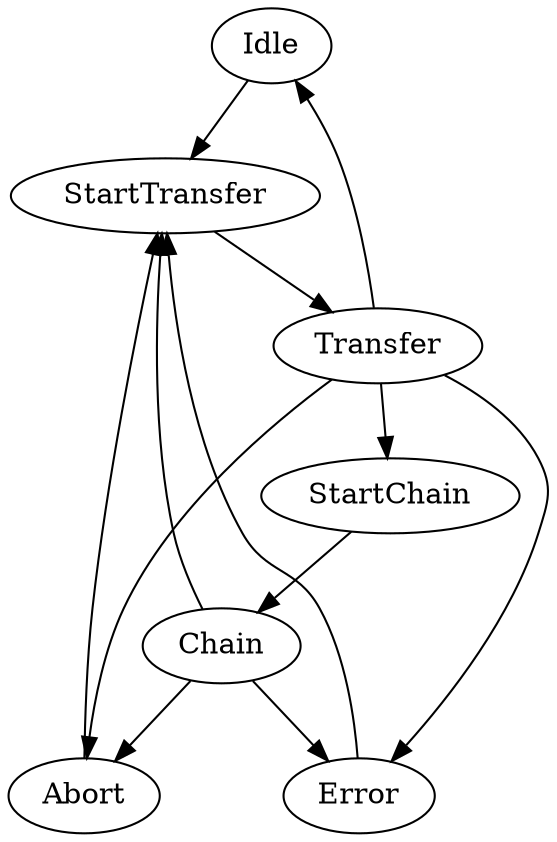digraph dma_controller{
        Idle -> StartTransfer;
        Error -> StartTransfer;
        Abort -> StartTransfer;
        StartTransfer -> Transfer;
        Transfer -> Idle;
        Transfer -> Error;
        Transfer -> Abort;
        Transfer -> StartChain;
        StartChain -> Chain;
        Chain -> StartTransfer;
        Chain -> Error;
        Chain -> Abort;
}